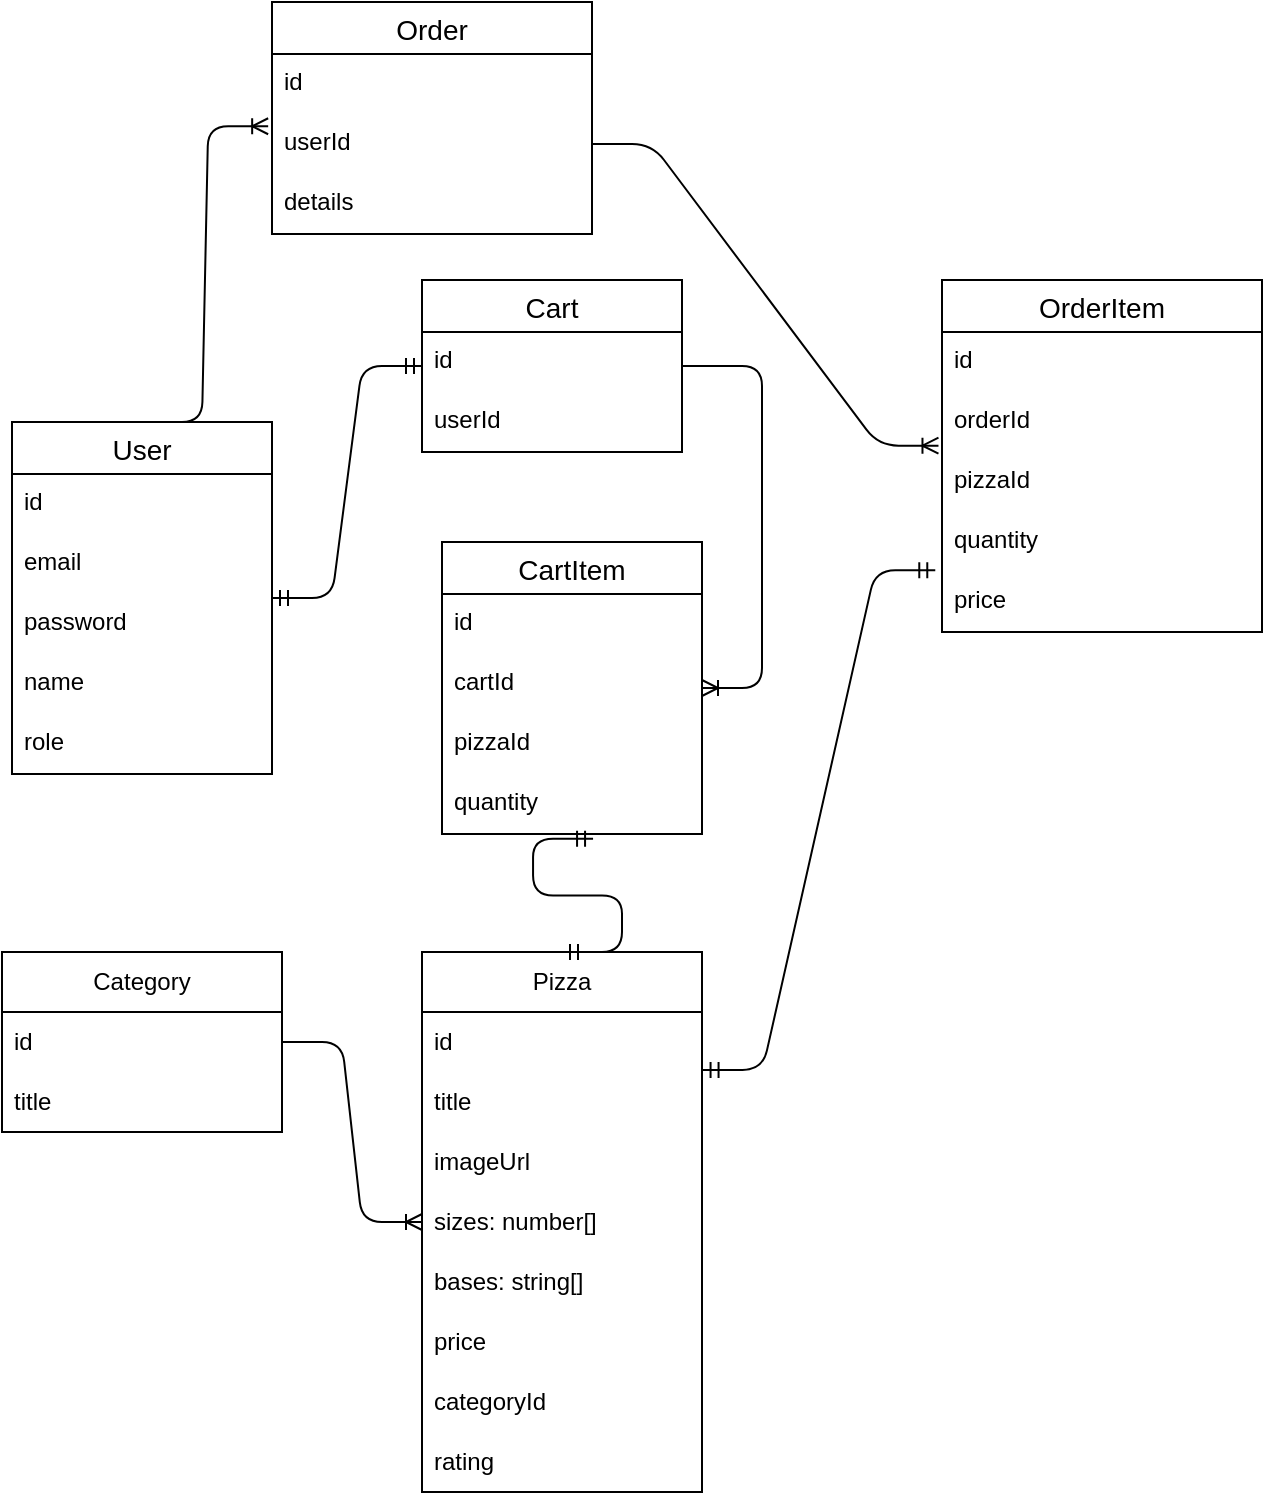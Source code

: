 <mxfile version="20.6.2" type="device"><diagram id="OKuxXmTtIeOtdvYPKjv9" name="Page-1"><mxGraphModel dx="1426" dy="2074" grid="1" gridSize="10" guides="1" tooltips="1" connect="1" arrows="1" fold="1" page="1" pageScale="1" pageWidth="827" pageHeight="1169" math="0" shadow="0"><root><mxCell id="0"/><mxCell id="1" parent="0"/><mxCell id="GMGSyf91elrmLl3hkNFw-1" value="Category" style="swimlane;fontStyle=0;childLayout=stackLayout;horizontal=1;startSize=30;horizontalStack=0;resizeParent=1;resizeParentMax=0;resizeLast=0;collapsible=1;marginBottom=0;whiteSpace=wrap;html=1;rounded=0;" parent="1" vertex="1"><mxGeometry x="50" y="385" width="140" height="90" as="geometry"/></mxCell><mxCell id="GMGSyf91elrmLl3hkNFw-2" value="id" style="text;strokeColor=none;fillColor=none;align=left;verticalAlign=middle;spacingLeft=4;spacingRight=4;overflow=hidden;points=[[0,0.5],[1,0.5]];portConstraint=eastwest;rotatable=0;whiteSpace=wrap;html=1;" parent="GMGSyf91elrmLl3hkNFw-1" vertex="1"><mxGeometry y="30" width="140" height="30" as="geometry"/></mxCell><mxCell id="GMGSyf91elrmLl3hkNFw-3" value="title" style="text;strokeColor=none;fillColor=none;align=left;verticalAlign=middle;spacingLeft=4;spacingRight=4;overflow=hidden;points=[[0,0.5],[1,0.5]];portConstraint=eastwest;rotatable=0;whiteSpace=wrap;html=1;" parent="GMGSyf91elrmLl3hkNFw-1" vertex="1"><mxGeometry y="60" width="140" height="30" as="geometry"/></mxCell><mxCell id="GMGSyf91elrmLl3hkNFw-9" value="Pizza" style="swimlane;fontStyle=0;childLayout=stackLayout;horizontal=1;startSize=30;horizontalStack=0;resizeParent=1;resizeParentMax=0;resizeLast=0;collapsible=1;marginBottom=0;whiteSpace=wrap;html=1;" parent="1" vertex="1"><mxGeometry x="260" y="385" width="140" height="270" as="geometry"/></mxCell><mxCell id="GMGSyf91elrmLl3hkNFw-10" value="id" style="text;strokeColor=none;fillColor=none;align=left;verticalAlign=middle;spacingLeft=4;spacingRight=4;overflow=hidden;points=[[0,0.5],[1,0.5]];portConstraint=eastwest;rotatable=0;whiteSpace=wrap;html=1;" parent="GMGSyf91elrmLl3hkNFw-9" vertex="1"><mxGeometry y="30" width="140" height="30" as="geometry"/></mxCell><mxCell id="GMGSyf91elrmLl3hkNFw-13" value="title" style="text;strokeColor=none;fillColor=none;align=left;verticalAlign=middle;spacingLeft=4;spacingRight=4;overflow=hidden;points=[[0,0.5],[1,0.5]];portConstraint=eastwest;rotatable=0;whiteSpace=wrap;html=1;" parent="GMGSyf91elrmLl3hkNFw-9" vertex="1"><mxGeometry y="60" width="140" height="30" as="geometry"/></mxCell><mxCell id="GMGSyf91elrmLl3hkNFw-14" value="imageUrl" style="text;strokeColor=none;fillColor=none;align=left;verticalAlign=middle;spacingLeft=4;spacingRight=4;overflow=hidden;points=[[0,0.5],[1,0.5]];portConstraint=eastwest;rotatable=0;whiteSpace=wrap;html=1;" parent="GMGSyf91elrmLl3hkNFw-9" vertex="1"><mxGeometry y="90" width="140" height="30" as="geometry"/></mxCell><mxCell id="GMGSyf91elrmLl3hkNFw-16" value="sizes: number[]" style="text;strokeColor=none;fillColor=none;align=left;verticalAlign=middle;spacingLeft=4;spacingRight=4;overflow=hidden;points=[[0,0.5],[1,0.5]];portConstraint=eastwest;rotatable=0;whiteSpace=wrap;html=1;" parent="GMGSyf91elrmLl3hkNFw-9" vertex="1"><mxGeometry y="120" width="140" height="30" as="geometry"/></mxCell><mxCell id="0XU1wSfQ-5aw7G9cbbo2-1" value="bases: string[]" style="text;strokeColor=none;fillColor=none;align=left;verticalAlign=middle;spacingLeft=4;spacingRight=4;overflow=hidden;points=[[0,0.5],[1,0.5]];portConstraint=eastwest;rotatable=0;whiteSpace=wrap;html=1;" vertex="1" parent="GMGSyf91elrmLl3hkNFw-9"><mxGeometry y="150" width="140" height="30" as="geometry"/></mxCell><mxCell id="GMGSyf91elrmLl3hkNFw-15" value="price" style="text;strokeColor=none;fillColor=none;align=left;verticalAlign=middle;spacingLeft=4;spacingRight=4;overflow=hidden;points=[[0,0.5],[1,0.5]];portConstraint=eastwest;rotatable=0;whiteSpace=wrap;html=1;" parent="GMGSyf91elrmLl3hkNFw-9" vertex="1"><mxGeometry y="180" width="140" height="30" as="geometry"/></mxCell><mxCell id="GMGSyf91elrmLl3hkNFw-11" value="categoryId" style="text;strokeColor=none;fillColor=none;align=left;verticalAlign=middle;spacingLeft=4;spacingRight=4;overflow=hidden;points=[[0,0.5],[1,0.5]];portConstraint=eastwest;rotatable=0;whiteSpace=wrap;html=1;" parent="GMGSyf91elrmLl3hkNFw-9" vertex="1"><mxGeometry y="210" width="140" height="30" as="geometry"/></mxCell><mxCell id="GMGSyf91elrmLl3hkNFw-17" value="rating" style="text;strokeColor=none;fillColor=none;align=left;verticalAlign=middle;spacingLeft=4;spacingRight=4;overflow=hidden;points=[[0,0.5],[1,0.5]];portConstraint=eastwest;rotatable=0;whiteSpace=wrap;html=1;" parent="GMGSyf91elrmLl3hkNFw-9" vertex="1"><mxGeometry y="240" width="140" height="30" as="geometry"/></mxCell><mxCell id="fzfBwmHYQUzvjDf9siNl-4" value="User" style="swimlane;fontStyle=0;childLayout=stackLayout;horizontal=1;startSize=26;horizontalStack=0;resizeParent=1;resizeParentMax=0;resizeLast=0;collapsible=1;marginBottom=0;align=center;fontSize=14;rounded=0;" parent="1" vertex="1"><mxGeometry x="55" y="120" width="130" height="176" as="geometry"/></mxCell><mxCell id="fzfBwmHYQUzvjDf9siNl-5" value="id" style="text;strokeColor=none;fillColor=none;spacingLeft=4;spacingRight=4;overflow=hidden;rotatable=0;points=[[0,0.5],[1,0.5]];portConstraint=eastwest;fontSize=12;rounded=0;" parent="fzfBwmHYQUzvjDf9siNl-4" vertex="1"><mxGeometry y="26" width="130" height="30" as="geometry"/></mxCell><mxCell id="fzfBwmHYQUzvjDf9siNl-6" value="email" style="text;strokeColor=none;fillColor=none;spacingLeft=4;spacingRight=4;overflow=hidden;rotatable=0;points=[[0,0.5],[1,0.5]];portConstraint=eastwest;fontSize=12;rounded=0;" parent="fzfBwmHYQUzvjDf9siNl-4" vertex="1"><mxGeometry y="56" width="130" height="30" as="geometry"/></mxCell><mxCell id="fzfBwmHYQUzvjDf9siNl-8" value="password" style="text;strokeColor=none;fillColor=none;spacingLeft=4;spacingRight=4;overflow=hidden;rotatable=0;points=[[0,0.5],[1,0.5]];portConstraint=eastwest;fontSize=12;rounded=0;" parent="fzfBwmHYQUzvjDf9siNl-4" vertex="1"><mxGeometry y="86" width="130" height="30" as="geometry"/></mxCell><mxCell id="fzfBwmHYQUzvjDf9siNl-7" value="name" style="text;strokeColor=none;fillColor=none;spacingLeft=4;spacingRight=4;overflow=hidden;rotatable=0;points=[[0,0.5],[1,0.5]];portConstraint=eastwest;fontSize=12;rounded=0;" parent="fzfBwmHYQUzvjDf9siNl-4" vertex="1"><mxGeometry y="116" width="130" height="30" as="geometry"/></mxCell><mxCell id="fzfBwmHYQUzvjDf9siNl-9" value="role" style="text;strokeColor=none;fillColor=none;spacingLeft=4;spacingRight=4;overflow=hidden;rotatable=0;points=[[0,0.5],[1,0.5]];portConstraint=eastwest;fontSize=12;rounded=0;" parent="fzfBwmHYQUzvjDf9siNl-4" vertex="1"><mxGeometry y="146" width="130" height="30" as="geometry"/></mxCell><mxCell id="fzfBwmHYQUzvjDf9siNl-10" value="Cart" style="swimlane;fontStyle=0;childLayout=stackLayout;horizontal=1;startSize=26;horizontalStack=0;resizeParent=1;resizeParentMax=0;resizeLast=0;collapsible=1;marginBottom=0;align=center;fontSize=14;rounded=0;" parent="1" vertex="1"><mxGeometry x="260" y="49" width="130" height="86" as="geometry"/></mxCell><mxCell id="fzfBwmHYQUzvjDf9siNl-11" value="id" style="text;strokeColor=none;fillColor=none;spacingLeft=4;spacingRight=4;overflow=hidden;rotatable=0;points=[[0,0.5],[1,0.5]];portConstraint=eastwest;fontSize=12;rounded=0;" parent="fzfBwmHYQUzvjDf9siNl-10" vertex="1"><mxGeometry y="26" width="130" height="30" as="geometry"/></mxCell><mxCell id="fzfBwmHYQUzvjDf9siNl-12" value="userId" style="text;strokeColor=none;fillColor=none;spacingLeft=4;spacingRight=4;overflow=hidden;rotatable=0;points=[[0,0.5],[1,0.5]];portConstraint=eastwest;fontSize=12;rounded=0;" parent="fzfBwmHYQUzvjDf9siNl-10" vertex="1"><mxGeometry y="56" width="130" height="30" as="geometry"/></mxCell><mxCell id="fzfBwmHYQUzvjDf9siNl-17" value="CartItem" style="swimlane;fontStyle=0;childLayout=stackLayout;horizontal=1;startSize=26;horizontalStack=0;resizeParent=1;resizeParentMax=0;resizeLast=0;collapsible=1;marginBottom=0;align=center;fontSize=14;rounded=0;" parent="1" vertex="1"><mxGeometry x="270" y="180" width="130" height="146" as="geometry"/></mxCell><mxCell id="fzfBwmHYQUzvjDf9siNl-18" value="id" style="text;strokeColor=none;fillColor=none;spacingLeft=4;spacingRight=4;overflow=hidden;rotatable=0;points=[[0,0.5],[1,0.5]];portConstraint=eastwest;fontSize=12;rounded=0;" parent="fzfBwmHYQUzvjDf9siNl-17" vertex="1"><mxGeometry y="26" width="130" height="30" as="geometry"/></mxCell><mxCell id="fzfBwmHYQUzvjDf9siNl-19" value="cartId" style="text;strokeColor=none;fillColor=none;spacingLeft=4;spacingRight=4;overflow=hidden;rotatable=0;points=[[0,0.5],[1,0.5]];portConstraint=eastwest;fontSize=12;rounded=0;" parent="fzfBwmHYQUzvjDf9siNl-17" vertex="1"><mxGeometry y="56" width="130" height="30" as="geometry"/></mxCell><mxCell id="fzfBwmHYQUzvjDf9siNl-21" value="pizzaId" style="text;strokeColor=none;fillColor=none;spacingLeft=4;spacingRight=4;overflow=hidden;rotatable=0;points=[[0,0.5],[1,0.5]];portConstraint=eastwest;fontSize=12;rounded=0;" parent="fzfBwmHYQUzvjDf9siNl-17" vertex="1"><mxGeometry y="86" width="130" height="30" as="geometry"/></mxCell><mxCell id="03UPb8cpBVvBMeJHZQjx-5" value="quantity" style="text;strokeColor=none;fillColor=none;spacingLeft=4;spacingRight=4;overflow=hidden;rotatable=0;points=[[0,0.5],[1,0.5]];portConstraint=eastwest;fontSize=12;rounded=0;" parent="fzfBwmHYQUzvjDf9siNl-17" vertex="1"><mxGeometry y="116" width="130" height="30" as="geometry"/></mxCell><mxCell id="03UPb8cpBVvBMeJHZQjx-6" value="" style="edgeStyle=entityRelationEdgeStyle;fontSize=12;html=1;endArrow=ERmandOne;startArrow=ERmandOne;rounded=1;" parent="1" source="fzfBwmHYQUzvjDf9siNl-4" target="fzfBwmHYQUzvjDf9siNl-10" edge="1"><mxGeometry width="100" height="100" relative="1" as="geometry"><mxPoint x="570" y="535" as="sourcePoint"/><mxPoint x="670" y="435" as="targetPoint"/></mxGeometry></mxCell><mxCell id="03UPb8cpBVvBMeJHZQjx-7" value="" style="edgeStyle=entityRelationEdgeStyle;fontSize=12;html=1;endArrow=ERoneToMany;rounded=1;" parent="1" source="fzfBwmHYQUzvjDf9siNl-10" target="fzfBwmHYQUzvjDf9siNl-17" edge="1"><mxGeometry width="100" height="100" relative="1" as="geometry"><mxPoint x="570" y="535" as="sourcePoint"/><mxPoint x="670" y="435" as="targetPoint"/></mxGeometry></mxCell><mxCell id="03UPb8cpBVvBMeJHZQjx-8" value="" style="edgeStyle=entityRelationEdgeStyle;fontSize=12;html=1;endArrow=ERmandOne;startArrow=ERmandOne;rounded=1;exitX=0.5;exitY=0;exitDx=0;exitDy=0;entryX=0.581;entryY=1.08;entryDx=0;entryDy=0;entryPerimeter=0;" parent="1" source="GMGSyf91elrmLl3hkNFw-9" target="03UPb8cpBVvBMeJHZQjx-5" edge="1"><mxGeometry width="100" height="100" relative="1" as="geometry"><mxPoint x="570" y="535" as="sourcePoint"/><mxPoint x="670" y="435" as="targetPoint"/></mxGeometry></mxCell><mxCell id="03UPb8cpBVvBMeJHZQjx-9" value="Order" style="swimlane;fontStyle=0;childLayout=stackLayout;horizontal=1;startSize=26;horizontalStack=0;resizeParent=1;resizeParentMax=0;resizeLast=0;collapsible=1;marginBottom=0;align=center;fontSize=14;rounded=0;" parent="1" vertex="1"><mxGeometry x="185" y="-90" width="160" height="116" as="geometry"/></mxCell><mxCell id="03UPb8cpBVvBMeJHZQjx-10" value="id" style="text;strokeColor=none;fillColor=none;spacingLeft=4;spacingRight=4;overflow=hidden;rotatable=0;points=[[0,0.5],[1,0.5]];portConstraint=eastwest;fontSize=12;rounded=0;" parent="03UPb8cpBVvBMeJHZQjx-9" vertex="1"><mxGeometry y="26" width="160" height="30" as="geometry"/></mxCell><mxCell id="03UPb8cpBVvBMeJHZQjx-11" value="userId" style="text;strokeColor=none;fillColor=none;spacingLeft=4;spacingRight=4;overflow=hidden;rotatable=0;points=[[0,0.5],[1,0.5]];portConstraint=eastwest;fontSize=12;rounded=0;" parent="03UPb8cpBVvBMeJHZQjx-9" vertex="1"><mxGeometry y="56" width="160" height="30" as="geometry"/></mxCell><mxCell id="03UPb8cpBVvBMeJHZQjx-12" value="details" style="text;strokeColor=none;fillColor=none;spacingLeft=4;spacingRight=4;overflow=hidden;rotatable=0;points=[[0,0.5],[1,0.5]];portConstraint=eastwest;fontSize=12;rounded=0;" parent="03UPb8cpBVvBMeJHZQjx-9" vertex="1"><mxGeometry y="86" width="160" height="30" as="geometry"/></mxCell><mxCell id="03UPb8cpBVvBMeJHZQjx-13" value="" style="edgeStyle=entityRelationEdgeStyle;fontSize=12;html=1;endArrow=ERoneToMany;rounded=1;exitX=0.5;exitY=0;exitDx=0;exitDy=0;entryX=-0.012;entryY=0.204;entryDx=0;entryDy=0;entryPerimeter=0;" parent="1" source="fzfBwmHYQUzvjDf9siNl-4" target="03UPb8cpBVvBMeJHZQjx-11" edge="1"><mxGeometry width="100" height="100" relative="1" as="geometry"><mxPoint x="120" y="110" as="sourcePoint"/><mxPoint x="460" y="120" as="targetPoint"/></mxGeometry></mxCell><mxCell id="03UPb8cpBVvBMeJHZQjx-16" value="OrderItem" style="swimlane;fontStyle=0;childLayout=stackLayout;horizontal=1;startSize=26;horizontalStack=0;resizeParent=1;resizeParentMax=0;resizeLast=0;collapsible=1;marginBottom=0;align=center;fontSize=14;rounded=0;" parent="1" vertex="1"><mxGeometry x="520" y="49" width="160" height="176" as="geometry"/></mxCell><mxCell id="03UPb8cpBVvBMeJHZQjx-17" value="id" style="text;strokeColor=none;fillColor=none;spacingLeft=4;spacingRight=4;overflow=hidden;rotatable=0;points=[[0,0.5],[1,0.5]];portConstraint=eastwest;fontSize=12;rounded=0;" parent="03UPb8cpBVvBMeJHZQjx-16" vertex="1"><mxGeometry y="26" width="160" height="30" as="geometry"/></mxCell><mxCell id="03UPb8cpBVvBMeJHZQjx-18" value="orderId" style="text;strokeColor=none;fillColor=none;spacingLeft=4;spacingRight=4;overflow=hidden;rotatable=0;points=[[0,0.5],[1,0.5]];portConstraint=eastwest;fontSize=12;rounded=0;" parent="03UPb8cpBVvBMeJHZQjx-16" vertex="1"><mxGeometry y="56" width="160" height="30" as="geometry"/></mxCell><mxCell id="03UPb8cpBVvBMeJHZQjx-19" value="pizzaId" style="text;strokeColor=none;fillColor=none;spacingLeft=4;spacingRight=4;overflow=hidden;rotatable=0;points=[[0,0.5],[1,0.5]];portConstraint=eastwest;fontSize=12;rounded=0;" parent="03UPb8cpBVvBMeJHZQjx-16" vertex="1"><mxGeometry y="86" width="160" height="30" as="geometry"/></mxCell><mxCell id="03UPb8cpBVvBMeJHZQjx-20" value="quantity" style="text;strokeColor=none;fillColor=none;spacingLeft=4;spacingRight=4;overflow=hidden;rotatable=0;points=[[0,0.5],[1,0.5]];portConstraint=eastwest;fontSize=12;rounded=0;" parent="03UPb8cpBVvBMeJHZQjx-16" vertex="1"><mxGeometry y="116" width="160" height="30" as="geometry"/></mxCell><mxCell id="03UPb8cpBVvBMeJHZQjx-22" value="price" style="text;strokeColor=none;fillColor=none;spacingLeft=4;spacingRight=4;overflow=hidden;rotatable=0;points=[[0,0.5],[1,0.5]];portConstraint=eastwest;fontSize=12;rounded=0;" parent="03UPb8cpBVvBMeJHZQjx-16" vertex="1"><mxGeometry y="146" width="160" height="30" as="geometry"/></mxCell><mxCell id="03UPb8cpBVvBMeJHZQjx-23" value="" style="edgeStyle=entityRelationEdgeStyle;fontSize=12;html=1;endArrow=ERoneToMany;rounded=1;entryX=-0.011;entryY=0.895;entryDx=0;entryDy=0;entryPerimeter=0;" parent="1" source="03UPb8cpBVvBMeJHZQjx-11" target="03UPb8cpBVvBMeJHZQjx-18" edge="1"><mxGeometry width="100" height="100" relative="1" as="geometry"><mxPoint x="390" y="290" as="sourcePoint"/><mxPoint x="490" y="190" as="targetPoint"/></mxGeometry></mxCell><mxCell id="03UPb8cpBVvBMeJHZQjx-24" value="" style="edgeStyle=entityRelationEdgeStyle;fontSize=12;html=1;endArrow=ERmandOne;startArrow=ERmandOne;rounded=1;entryX=-0.021;entryY=0.969;entryDx=0;entryDy=0;exitX=1.002;exitY=0.965;exitDx=0;exitDy=0;exitPerimeter=0;entryPerimeter=0;" parent="1" source="GMGSyf91elrmLl3hkNFw-10" target="03UPb8cpBVvBMeJHZQjx-20" edge="1"><mxGeometry width="100" height="100" relative="1" as="geometry"><mxPoint x="390" y="290" as="sourcePoint"/><mxPoint x="490" y="190" as="targetPoint"/></mxGeometry></mxCell><mxCell id="0XU1wSfQ-5aw7G9cbbo2-2" value="" style="edgeStyle=entityRelationEdgeStyle;fontSize=12;html=1;endArrow=ERoneToMany;rounded=1;" edge="1" parent="1" source="GMGSyf91elrmLl3hkNFw-1" target="GMGSyf91elrmLl3hkNFw-9"><mxGeometry width="100" height="100" relative="1" as="geometry"><mxPoint x="160" y="620" as="sourcePoint"/><mxPoint x="260" y="520" as="targetPoint"/></mxGeometry></mxCell></root></mxGraphModel></diagram></mxfile>